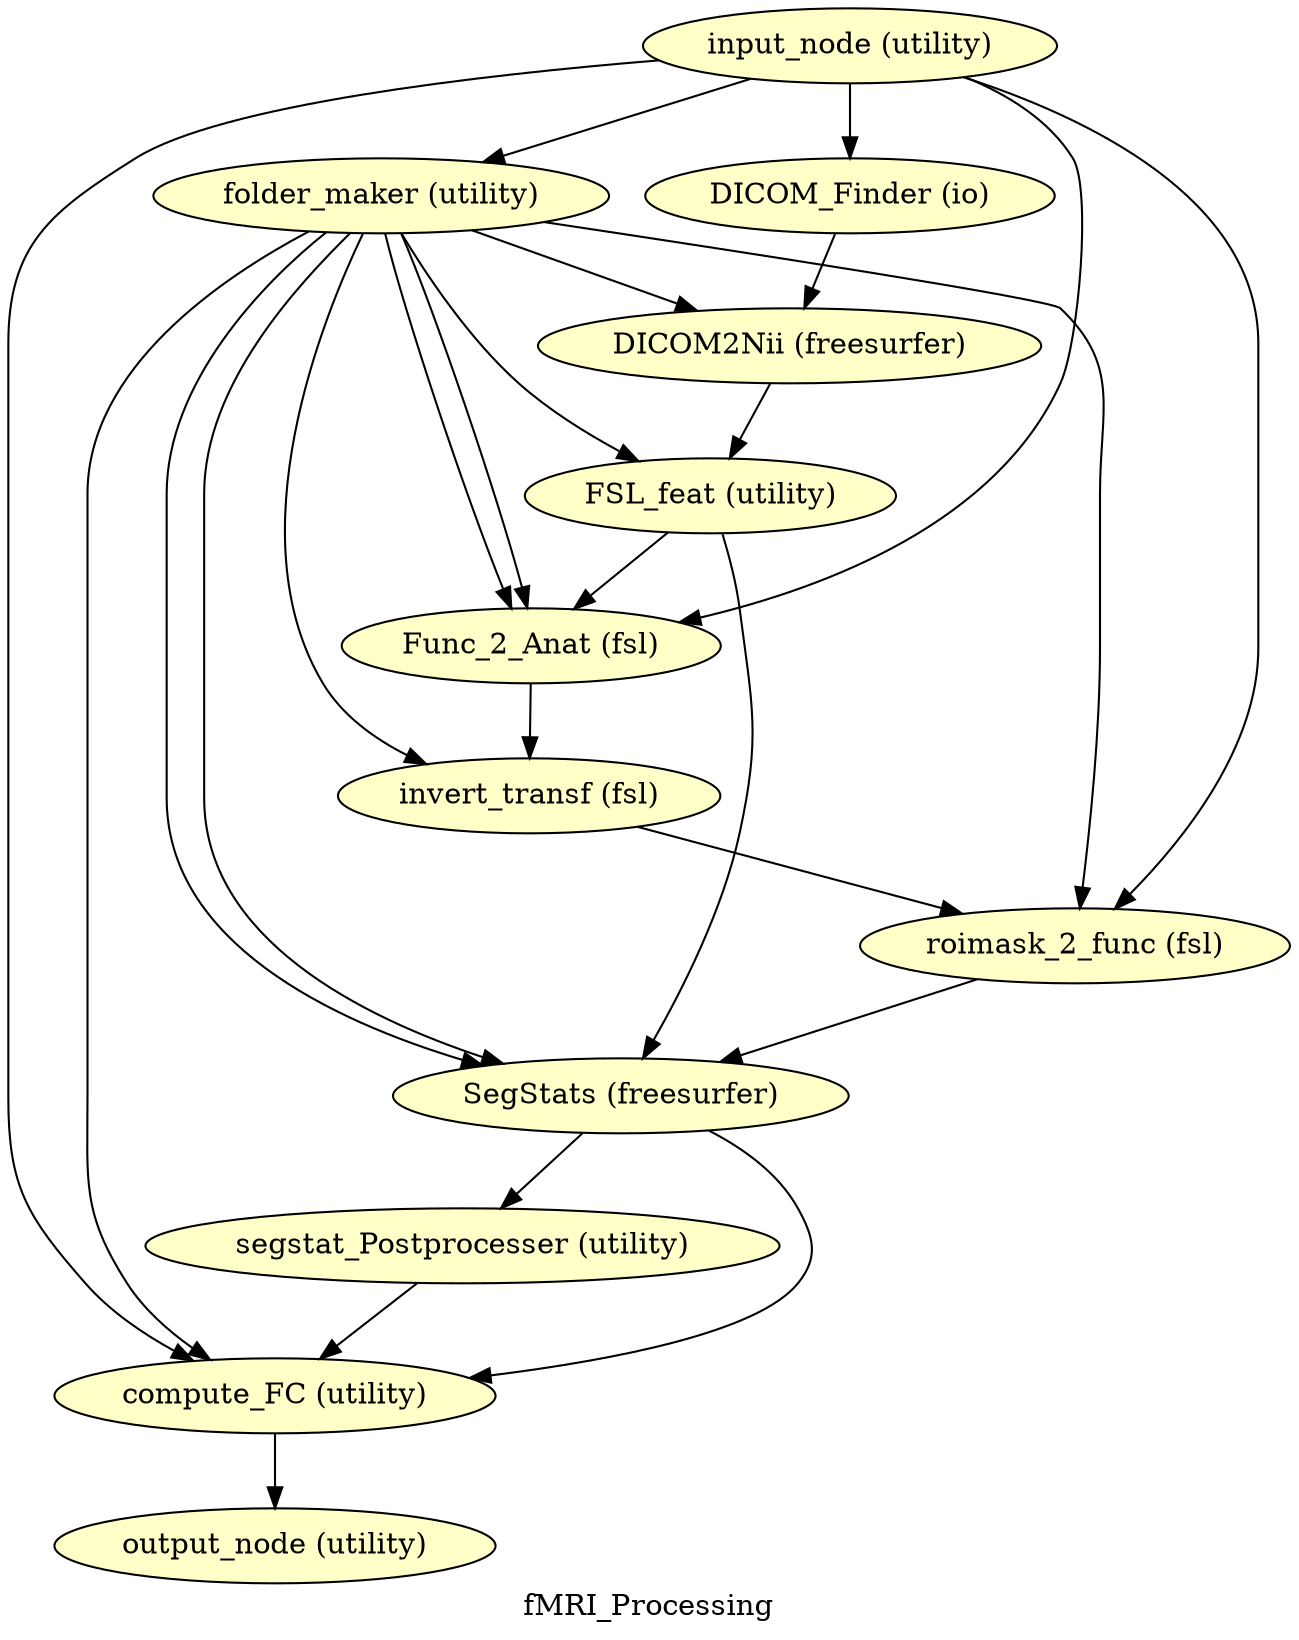 digraph fMRI_Processing{
  label="fMRI_Processing";
  fMRI_Processing_input_node[label="input_node (utility)", style=filled, fillcolor="#FFFFC8"];
  fMRI_Processing_folder_maker[label="folder_maker (utility)", style=filled, fillcolor="#FFFFC8"];
  fMRI_Processing_DICOM_Finder[label="DICOM_Finder (io)", style=filled, fillcolor="#FFFFC8"];
  fMRI_Processing_DICOM2Nii[label="DICOM2Nii (freesurfer)", style=filled, fillcolor="#FFFFC8"];
  fMRI_Processing_FSL_feat[label="FSL_feat (utility)", style=filled, fillcolor="#FFFFC8"];
  fMRI_Processing_Func_2_Anat[label="Func_2_Anat (fsl)", style=filled, fillcolor="#FFFFC8"];
  fMRI_Processing_invert_transf[label="invert_transf (fsl)", style=filled, fillcolor="#FFFFC8"];
  fMRI_Processing_roimask_2_func[label="roimask_2_func (fsl)", style=filled, fillcolor="#FFFFC8"];
  fMRI_Processing_SegStats[label="SegStats (freesurfer)", style=filled, fillcolor="#FFFFC8"];
  fMRI_Processing_segstat_Postprocesser[label="segstat_Postprocesser (utility)", style=filled, fillcolor="#FFFFC8"];
  fMRI_Processing_compute_FC[label="compute_FC (utility)", style=filled, fillcolor="#FFFFC8"];
  fMRI_Processing_output_node[label="output_node (utility)", style=filled, fillcolor="#FFFFC8"];
  fMRI_Processing_input_node -> fMRI_Processing_Func_2_Anat;
  fMRI_Processing_input_node -> fMRI_Processing_roimask_2_func;
  fMRI_Processing_input_node -> fMRI_Processing_folder_maker;
  fMRI_Processing_input_node -> fMRI_Processing_compute_FC;
  fMRI_Processing_input_node -> fMRI_Processing_DICOM_Finder;
  fMRI_Processing_folder_maker -> fMRI_Processing_roimask_2_func;
  fMRI_Processing_folder_maker -> fMRI_Processing_invert_transf;
  fMRI_Processing_folder_maker -> fMRI_Processing_DICOM2Nii;
  fMRI_Processing_folder_maker -> fMRI_Processing_compute_FC;
  fMRI_Processing_folder_maker -> fMRI_Processing_Func_2_Anat;
  fMRI_Processing_folder_maker -> fMRI_Processing_Func_2_Anat;
  fMRI_Processing_folder_maker -> fMRI_Processing_FSL_feat;
  fMRI_Processing_folder_maker -> fMRI_Processing_SegStats;
  fMRI_Processing_folder_maker -> fMRI_Processing_SegStats;
  fMRI_Processing_DICOM_Finder -> fMRI_Processing_DICOM2Nii;
  fMRI_Processing_DICOM2Nii -> fMRI_Processing_FSL_feat;
  fMRI_Processing_FSL_feat -> fMRI_Processing_Func_2_Anat;
  fMRI_Processing_FSL_feat -> fMRI_Processing_SegStats;
  fMRI_Processing_Func_2_Anat -> fMRI_Processing_invert_transf;
  fMRI_Processing_invert_transf -> fMRI_Processing_roimask_2_func;
  fMRI_Processing_roimask_2_func -> fMRI_Processing_SegStats;
  fMRI_Processing_SegStats -> fMRI_Processing_compute_FC;
  fMRI_Processing_SegStats -> fMRI_Processing_segstat_Postprocesser;
  fMRI_Processing_segstat_Postprocesser -> fMRI_Processing_compute_FC;
  fMRI_Processing_compute_FC -> fMRI_Processing_output_node;
}